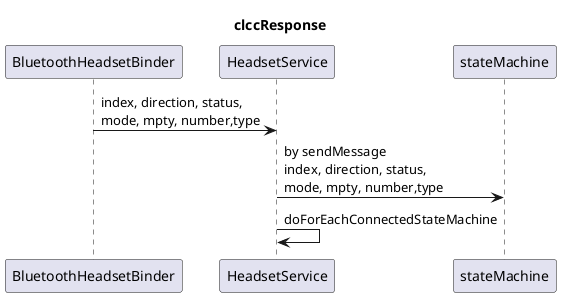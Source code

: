 @startuml

title clccResponse

BluetoothHeadsetBinder -> HeadsetService : index, direction, status, \nmode, mpty, number,type
HeadsetService -> stateMachine : by sendMessage \nindex, direction, status, \nmode, mpty, number,type
HeadsetService -> HeadsetService : doForEachConnectedStateMachine

@enduml